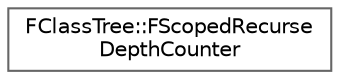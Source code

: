 digraph "Graphical Class Hierarchy"
{
 // INTERACTIVE_SVG=YES
 // LATEX_PDF_SIZE
  bgcolor="transparent";
  edge [fontname=Helvetica,fontsize=10,labelfontname=Helvetica,labelfontsize=10];
  node [fontname=Helvetica,fontsize=10,shape=box,height=0.2,width=0.4];
  rankdir="LR";
  Node0 [id="Node000000",label="FClassTree::FScopedRecurse\lDepthCounter",height=0.2,width=0.4,color="grey40", fillcolor="white", style="filled",URL="$db/d5a/structFClassTree_1_1FScopedRecurseDepthCounter.html",tooltip=" "];
}
